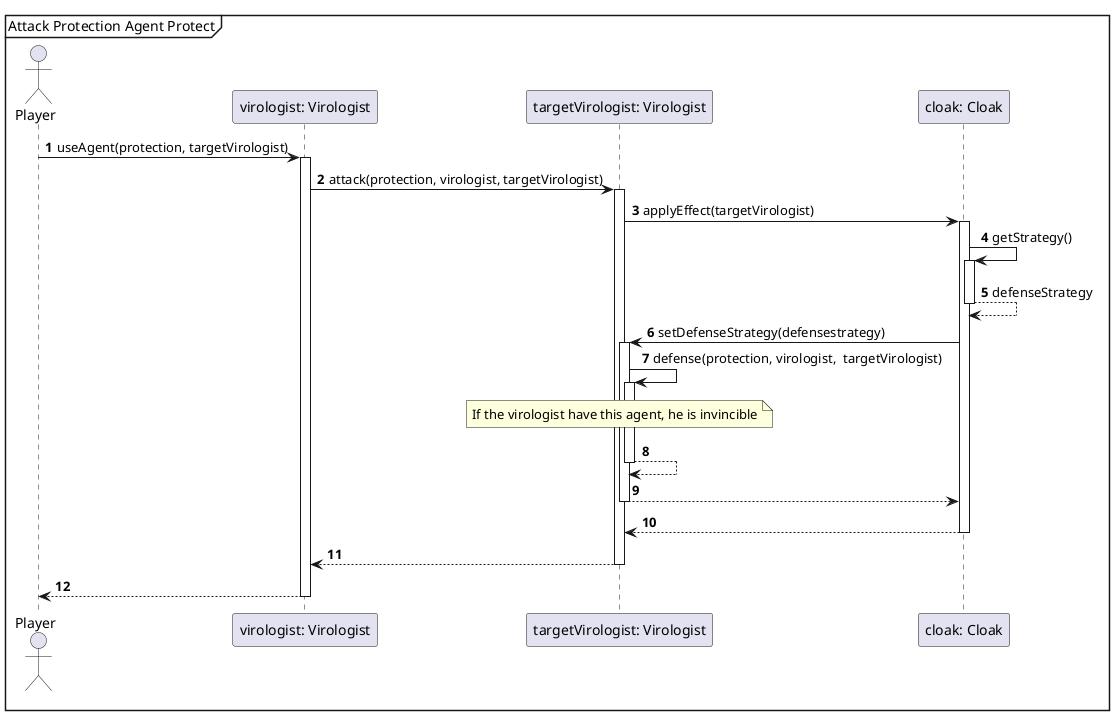 @startuml
'https://plantuml.com/sequence-diagram

autonumber

mainframe Attack Protection Agent Protect

actor Player

Player -> "virologist: Virologist"++: useAgent(protection, targetVirologist)
 "virologist: Virologist" -> "targetVirologist: Virologist"++: attack(protection, virologist, targetVirologist)

 "targetVirologist: Virologist" -> "cloak: Cloak" ++ : applyEffect(targetVirologist)

 "cloak: Cloak"  -> "cloak: Cloak" ++ : getStrategy()
 "cloak: Cloak"  --> "cloak: Cloak" -- : defenseStrategy

 "cloak: Cloak"  -> "targetVirologist: Virologist"++: setDefenseStrategy(defensestrategy)


"targetVirologist: Virologist" -> "targetVirologist: Virologist"++: defense(protection, virologist,  targetVirologist)


note over "targetVirologist: Virologist"
    If the virologist have this agent, he is invincible
end note

"targetVirologist: Virologist" --> "targetVirologist: Virologist" --

"targetVirologist: Virologist" --> "cloak: Cloak" --
"cloak: Cloak" --> "targetVirologist: Virologist" --


"targetVirologist: Virologist" -->  "virologist: Virologist" --

 "virologist: Virologist" --> Player --
@enduml